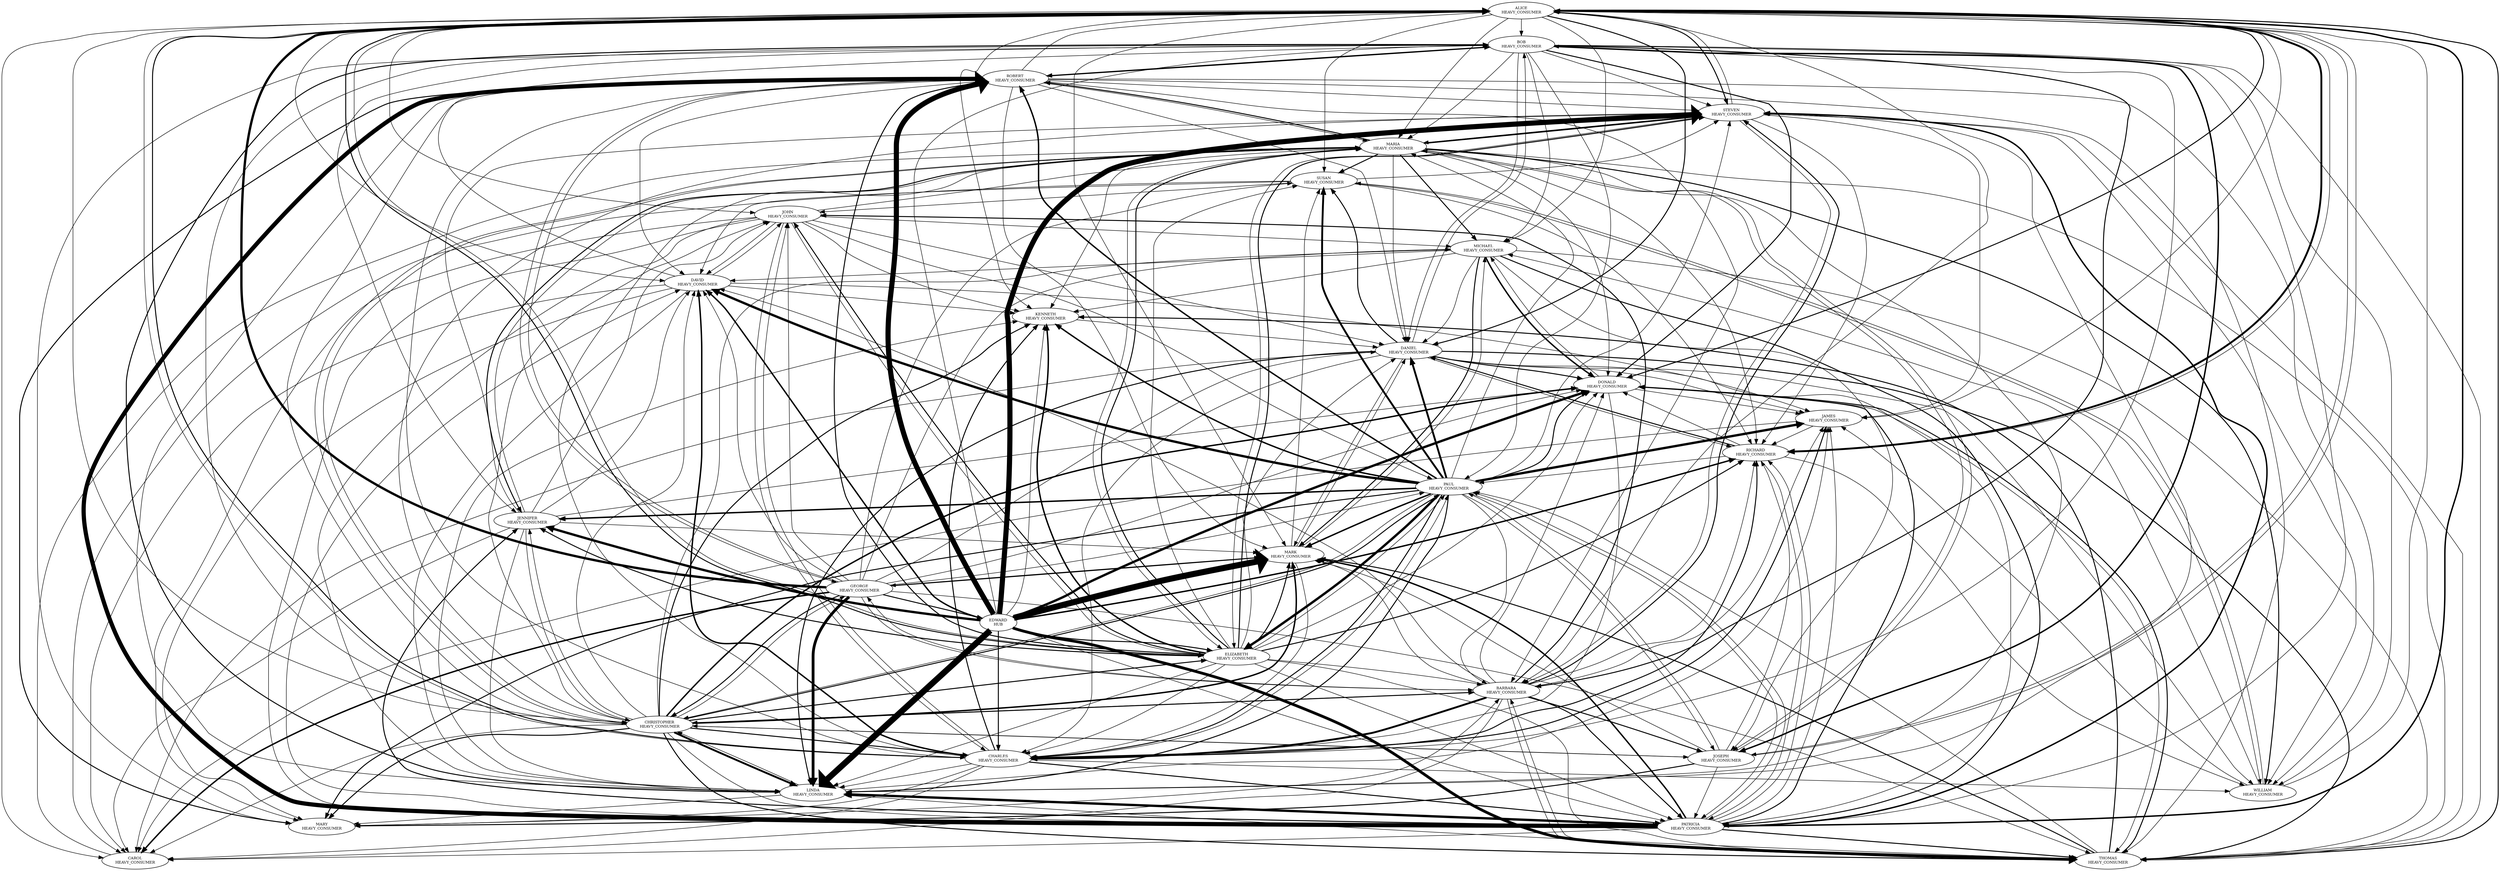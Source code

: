 // Template
digraph {
	overlap=false splines=true
	"0x65821BCB9F" [label="ALICE
HEAVY_CONSUMER" fontsize=8]
	"0x37E66AE048" [label="BOB
HEAVY_CONSUMER" fontsize=8]
	"0x77C6D63CB4" [label="CAROL
HEAVY_CONSUMER" fontsize=8]
	"0x2A914BE9D7" [label="JAMES
HEAVY_CONSUMER" fontsize=8]
	"0x8C4DF85A8B" [label="JOHN
HEAVY_CONSUMER" fontsize=8]
	"0x76CD9FB112" [label="ROBERT
HEAVY_CONSUMER" fontsize=8]
	"0x0F7AE0D78C" [label="MICHAEL
HEAVY_CONSUMER" fontsize=8]
	"0xDB93D89658" [label="MARY
HEAVY_CONSUMER" fontsize=8]
	"0xA2DE23F090" [label="WILLIAM
HEAVY_CONSUMER" fontsize=8]
	"0xA14700BD75" [label="DAVID
HEAVY_CONSUMER" fontsize=8]
	"0xF3797D93BD" [label="RICHARD
HEAVY_CONSUMER" fontsize=8]
	"0xF00A69D4E1" [label="CHARLES
HEAVY_CONSUMER" fontsize=8]
	"0xD326587013" [label="JOSEPH
HEAVY_CONSUMER" fontsize=8]
	"0xD1E50675CE" [label="THOMAS
HEAVY_CONSUMER" fontsize=8]
	"0x5F07C4F870" [label="PATRICIA
HEAVY_CONSUMER" fontsize=8]
	"0xF4C1BDB87E" [label="CHRISTOPHER
HEAVY_CONSUMER" fontsize=8]
	"0x5165A67115" [label="LINDA
HEAVY_CONSUMER" fontsize=8]
	"0x1EDE962931" [label="BARBARA
HEAVY_CONSUMER" fontsize=8]
	"0xE0BC50FB72" [label="DANIEL
HEAVY_CONSUMER" fontsize=8]
	"0x59EB72729F" [label="PAUL
HEAVY_CONSUMER" fontsize=8]
	"0x30C56435EC" [label="MARK
HEAVY_CONSUMER" fontsize=8]
	"0x84C38DE7E0" [label="ELIZABETH
HEAVY_CONSUMER" fontsize=8]
	"0x142A98418E" [label="DONALD
HEAVY_CONSUMER" fontsize=8]
	"0xA09343B71E" [label="JENNIFER
HEAVY_CONSUMER" fontsize=8]
	"0x35498CEA6F" [label="GEORGE
HEAVY_CONSUMER" fontsize=8]
	"0x7D6A355ED0" [label="MARIA
HEAVY_CONSUMER" fontsize=8]
	"0x0114DFC3AE" [label="KENNETH
HEAVY_CONSUMER" fontsize=8]
	"0xADC876AE7B" [label="SUSAN
HEAVY_CONSUMER" fontsize=8]
	"0x6AF6AA47E6" [label="STEVEN
HEAVY_CONSUMER" fontsize=8]
	"0x83CC1C4E7A" [label="EDWARD
HUB" fontsize=8]
	"0x83CC1C4E7A" -> "0xA14700BD75" [penwidth=3]
	"0x6AF6AA47E6" -> "0x84C38DE7E0" [penwidth=1]
	"0x84C38DE7E0" -> "0x142A98418E" [penwidth=1]
	"0x7D6A355ED0" -> "0xD1E50675CE" [penwidth=1]
	"0xF4C1BDB87E" -> "0x30C56435EC" [penwidth=3]
	"0x8C4DF85A8B" -> "0x5165A67115" [penwidth=1]
	"0x59EB72729F" -> "0x1EDE962931" [penwidth=1]
	"0xA2DE23F090" -> "0x2A914BE9D7" [penwidth=1]
	"0x5F07C4F870" -> "0xD1E50675CE" [penwidth=2]
	"0x65821BCB9F" -> "0xF00A69D4E1" [penwidth=1]
	"0x5F07C4F870" -> "0x65821BCB9F" [penwidth=3]
	"0xF4C1BDB87E" -> "0x37E66AE048" [penwidth=1]
	"0x84C38DE7E0" -> "0xD1E50675CE" [penwidth=1]
	"0x1EDE962931" -> "0x8C4DF85A8B" [penwidth=2]
	"0x83CC1C4E7A" -> "0x5165A67115" [penwidth=13]
	"0x83CC1C4E7A" -> "0x142A98418E" [penwidth=5]
	"0xA2DE23F090" -> "0x0F7AE0D78C" [penwidth=1]
	"0x76CD9FB112" -> "0x37E66AE048" [penwidth=2]
	"0x83CC1C4E7A" -> "0xA09343B71E" [penwidth=5]
	"0x59EB72729F" -> "0xA14700BD75" [penwidth=5]
	"0xE0BC50FB72" -> "0x30C56435EC" [penwidth=1]
	"0x76CD9FB112" -> "0x5165A67115" [penwidth=1]
	"0x37E66AE048" -> "0xD326587013" [penwidth=3]
	"0x35498CEA6F" -> "0x30C56435EC" [penwidth=2]
	"0x84C38DE7E0" -> "0x1EDE962931" [penwidth=1]
	"0xE0BC50FB72" -> "0xF00A69D4E1" [penwidth=1]
	"0x5F07C4F870" -> "0xA09343B71E" [penwidth=2]
	"0xDB93D89658" -> "0x1EDE962931" [penwidth=1]
	"0x35498CEA6F" -> "0x5165A67115" [penwidth=6]
	"0x35498CEA6F" -> "0xA14700BD75" [penwidth=1]
	"0x37E66AE048" -> "0x142A98418E" [penwidth=2]
	"0xA09343B71E" -> "0x5165A67115" [penwidth=1]
	"0x1EDE962931" -> "0x6AF6AA47E6" [penwidth=2]
	"0x59EB72729F" -> "0x2A914BE9D7" [penwidth=5]
	"0xF4C1BDB87E" -> "0xD1E50675CE" [penwidth=2]
	"0x83CC1C4E7A" -> "0x76CD9FB112" [penwidth=11]
	"0x35498CEA6F" -> "0x59EB72729F" [penwidth=1]
	"0x59EB72729F" -> "0x30C56435EC" [penwidth=3]
	"0x35498CEA6F" -> "0x76CD9FB112" [penwidth=1]
	"0x76CD9FB112" -> "0x1EDE962931" [penwidth=1]
	"0x35498CEA6F" -> "0x65821BCB9F" [penwidth=5]
	"0xF00A69D4E1" -> "0xDB93D89658" [penwidth=1]
	"0x37E66AE048" -> "0xD1E50675CE" [penwidth=1]
	"0x59EB72729F" -> "0xDB93D89658" [penwidth=2]
	"0xF4C1BDB87E" -> "0xF00A69D4E1" [penwidth=2]
	"0x65821BCB9F" -> "0xF4C1BDB87E" [penwidth=1]
	"0x65821BCB9F" -> "0xD1E50675CE" [penwidth=2]
	"0x1EDE962931" -> "0xF00A69D4E1" [penwidth=4]
	"0xF4C1BDB87E" -> "0x5165A67115" [penwidth=4]
	"0x65821BCB9F" -> "0x77C6D63CB4" [penwidth=1]
	"0x65821BCB9F" -> "0xF3797D93BD" [penwidth=4]
	"0x8C4DF85A8B" -> "0x0F7AE0D78C" [penwidth=1]
	"0x0F7AE0D78C" -> "0x5F07C4F870" [penwidth=2]
	"0x8C4DF85A8B" -> "0xE0BC50FB72" [penwidth=1]
	"0x8C4DF85A8B" -> "0x59EB72729F" [penwidth=1]
	"0xA14700BD75" -> "0x8C4DF85A8B" [penwidth=1]
	"0x83CC1C4E7A" -> "0x5F07C4F870" [penwidth=1]
	"0xA09343B71E" -> "0x6AF6AA47E6" [penwidth=1]
	"0x76CD9FB112" -> "0xDB93D89658" [penwidth=2]
	"0x7D6A355ED0" -> "0x0114DFC3AE" [penwidth=1]
	"0x1EDE962931" -> "0xD326587013" [penwidth=2]
	"0x35498CEA6F" -> "0x77C6D63CB4" [penwidth=3]
	"0x83CC1C4E7A" -> "0xD1E50675CE" [penwidth=6]
	"0xD326587013" -> "0xDB93D89658" [penwidth=2]
	"0x5165A67115" -> "0x37E66AE048" [penwidth=2]
	"0x65821BCB9F" -> "0x0114DFC3AE" [penwidth=1]
	"0x5F07C4F870" -> "0x76CD9FB112" [penwidth=9]
	"0xF4C1BDB87E" -> "0x142A98418E" [penwidth=3]
	"0xADC876AE7B" -> "0x6AF6AA47E6" [penwidth=1]
	"0x8C4DF85A8B" -> "0xF00A69D4E1" [penwidth=1]
	"0xD1E50675CE" -> "0x59EB72729F" [penwidth=1]
	"0x35498CEA6F" -> "0xF4C1BDB87E" [penwidth=2]
	"0x59EB72729F" -> "0x84C38DE7E0" [penwidth=5]
	"0x37E66AE048" -> "0xA2DE23F090" [penwidth=1]
	"0xF00A69D4E1" -> "0x5F07C4F870" [penwidth=2]
	"0xD326587013" -> "0x5F07C4F870" [penwidth=1]
	"0xD326587013" -> "0x30C56435EC" [penwidth=1]
	"0x65821BCB9F" -> "0xADC876AE7B" [penwidth=1]
	"0x59EB72729F" -> "0x142A98418E" [penwidth=2]
	"0x5F07C4F870" -> "0x77C6D63CB4" [penwidth=1]
	"0xE0BC50FB72" -> "0x5165A67115" [penwidth=2]
	"0x84C38DE7E0" -> "0x30C56435EC" [penwidth=2]
	"0xF00A69D4E1" -> "0x2A914BE9D7" [penwidth=2]
	"0x76CD9FB112" -> "0xD1E50675CE" [penwidth=1]
	"0xF4C1BDB87E" -> "0x76CD9FB112" [penwidth=1]
	"0xD326587013" -> "0x7D6A355ED0" [penwidth=1]
	"0x83CC1C4E7A" -> "0xF3797D93BD" [penwidth=3]
	"0x0F7AE0D78C" -> "0x30C56435EC" [penwidth=2]
	"0x84C38DE7E0" -> "0x8C4DF85A8B" [penwidth=2]
	"0xF3797D93BD" -> "0x142A98418E" [penwidth=1]
	"0x84C38DE7E0" -> "0x5F07C4F870" [penwidth=1]
	"0xF4C1BDB87E" -> "0x35498CEA6F" [penwidth=1]
	"0xF3797D93BD" -> "0xE0BC50FB72" [penwidth=2]
	"0xF4C1BDB87E" -> "0x8C4DF85A8B" [penwidth=1]
	"0x7D6A355ED0" -> "0x76CD9FB112" [penwidth=2]
	"0xE0BC50FB72" -> "0x142A98418E" [penwidth=2]
	"0xF3797D93BD" -> "0xA2DE23F090" [penwidth=1]
	"0x84C38DE7E0" -> "0x0114DFC3AE" [penwidth=3]
	"0x35498CEA6F" -> "0x8C4DF85A8B" [penwidth=1]
	"0x83CC1C4E7A" -> "0x6AF6AA47E6" [penwidth=11]
	"0x37E66AE048" -> "0x76CD9FB112" [penwidth=2]
	"0xA2DE23F090" -> "0x65821BCB9F" [penwidth=1]
	"0x59EB72729F" -> "0xF00A69D4E1" [penwidth=2]
	"0x83CC1C4E7A" -> "0x37E66AE048" [penwidth=1]
	"0x35498CEA6F" -> "0xD1E50675CE" [penwidth=1]
	"0x5165A67115" -> "0x0114DFC3AE" [penwidth=1]
	"0x5F07C4F870" -> "0x6AF6AA47E6" [penwidth=3]
	"0xA09343B71E" -> "0x7D6A355ED0" [penwidth=1]
	"0x142A98418E" -> "0x2A914BE9D7" [penwidth=1]
	"0x83CC1C4E7A" -> "0x30C56435EC" [penwidth=13]
	"0x7D6A355ED0" -> "0xF4C1BDB87E" [penwidth=1]
	"0x5165A67115" -> "0xF4C1BDB87E" [penwidth=1]
	"0x65821BCB9F" -> "0x37E66AE048" [penwidth=1]
	"0xE0BC50FB72" -> "0xD1E50675CE" [penwidth=2]
	"0xD1E50675CE" -> "0x30C56435EC" [penwidth=2]
	"0x7D6A355ED0" -> "0xA2DE23F090" [penwidth=2]
	"0xF00A69D4E1" -> "0xA14700BD75" [penwidth=3]
	"0xA2DE23F090" -> "0xADC876AE7B" [penwidth=1]
	"0xF4C1BDB87E" -> "0xDB93D89658" [penwidth=2]
	"0xADC876AE7B" -> "0xA14700BD75" [penwidth=1]
	"0x0F7AE0D78C" -> "0xE0BC50FB72" [penwidth=1]
	"0xA14700BD75" -> "0xDB93D89658" [penwidth=1]
	"0xF3797D93BD" -> "0x65821BCB9F" [penwidth=1]
	"0x84C38DE7E0" -> "0x76CD9FB112" [penwidth=2]
	"0x35498CEA6F" -> "0x83CC1C4E7A" [penwidth=2]
	"0x59EB72729F" -> "0x76CD9FB112" [penwidth=3]
	"0x1EDE962931" -> "0x5F07C4F870" [penwidth=2]
	"0xF00A69D4E1" -> "0x8C4DF85A8B" [penwidth=1]
	"0x8C4DF85A8B" -> "0x84C38DE7E0" [penwidth=1]
	"0x65821BCB9F" -> "0x84C38DE7E0" [penwidth=2]
	"0x5F07C4F870" -> "0x30C56435EC" [penwidth=3]
	"0x76CD9FB112" -> "0x6AF6AA47E6" [penwidth=1]
	"0xADC876AE7B" -> "0x8C4DF85A8B" [penwidth=1]
	"0xF4C1BDB87E" -> "0x0114DFC3AE" [penwidth=2]
	"0x65821BCB9F" -> "0x6AF6AA47E6" [penwidth=2]
	"0xA09343B71E" -> "0x142A98418E" [penwidth=1]
	"0x6AF6AA47E6" -> "0x7D6A355ED0" [penwidth=1]
	"0x30C56435EC" -> "0x35498CEA6F" [penwidth=1]
	"0x35498CEA6F" -> "0xE0BC50FB72" [penwidth=1]
	"0x6AF6AA47E6" -> "0xF3797D93BD" [penwidth=1]
	"0x83CC1C4E7A" -> "0x84C38DE7E0" [penwidth=2]
	"0x84C38DE7E0" -> "0x6AF6AA47E6" [penwidth=2]
	"0xF4C1BDB87E" -> "0xA09343B71E" [penwidth=1]
	"0x7D6A355ED0" -> "0xF3797D93BD" [penwidth=1]
	"0x1EDE962931" -> "0x35498CEA6F" [penwidth=1]
	"0xA09343B71E" -> "0x8C4DF85A8B" [penwidth=1]
	"0x35498CEA6F" -> "0x1EDE962931" [penwidth=1]
	"0xF4C1BDB87E" -> "0x59EB72729F" [penwidth=2]
	"0x65821BCB9F" -> "0x0F7AE0D78C" [penwidth=1]
	"0xA14700BD75" -> "0x77C6D63CB4" [penwidth=1]
	"0x59EB72729F" -> "0xE0BC50FB72" [penwidth=4]
	"0x37E66AE048" -> "0xE0BC50FB72" [penwidth=1]
	"0xD326587013" -> "0xF3797D93BD" [penwidth=1]
	"0x84C38DE7E0" -> "0x5165A67115" [penwidth=1]
	"0x37E66AE048" -> "0x1EDE962931" [penwidth=2]
	"0xD1E50675CE" -> "0x6AF6AA47E6" [penwidth=1]
	"0xF00A69D4E1" -> "0x76CD9FB112" [penwidth=1]
	"0x1EDE962931" -> "0x77C6D63CB4" [penwidth=1]
	"0x84C38DE7E0" -> "0xADC876AE7B" [penwidth=1]
	"0x7D6A355ED0" -> "0xADC876AE7B" [penwidth=2]
	"0x84C38DE7E0" -> "0xA09343B71E" [penwidth=2]
	"0x0F7AE0D78C" -> "0xD1E50675CE" [penwidth=1]
	"0x142A98418E" -> "0xF00A69D4E1" [penwidth=1]
	"0xE0BC50FB72" -> "0xADC876AE7B" [penwidth=2]
	"0xD1E50675CE" -> "0x0114DFC3AE" [penwidth=2]
	"0xA09343B71E" -> "0xA14700BD75" [penwidth=1]
	"0x7D6A355ED0" -> "0xA09343B71E" [penwidth=2]
	"0x5165A67115" -> "0x5F07C4F870" [penwidth=1]
	"0xA09343B71E" -> "0x30C56435EC" [penwidth=1]
	"0xF3797D93BD" -> "0x59EB72729F" [penwidth=1]
	"0x5F07C4F870" -> "0xF3797D93BD" [penwidth=1]
	"0xA09343B71E" -> "0xF4C1BDB87E" [penwidth=1]
	"0xF00A69D4E1" -> "0xF3797D93BD" [penwidth=2]
	"0xF00A69D4E1" -> "0x59EB72729F" [penwidth=1]
	"0xF00A69D4E1" -> "0x0114DFC3AE" [penwidth=2]
	"0x5165A67115" -> "0x2A914BE9D7" [penwidth=1]
	"0x59EB72729F" -> "0x0114DFC3AE" [penwidth=3]
	"0x65821BCB9F" -> "0xE0BC50FB72" [penwidth=2]
	"0x5F07C4F870" -> "0x5165A67115" [penwidth=5]
	"0x77C6D63CB4" -> "0x7D6A355ED0" [penwidth=1]
	"0x30C56435EC" -> "0xF00A69D4E1" [penwidth=1]
	"0x65821BCB9F" -> "0xA14700BD75" [penwidth=1]
	"0x65821BCB9F" -> "0x8C4DF85A8B" [penwidth=1]
	"0x65821BCB9F" -> "0x142A98418E" [penwidth=2]
	"0x84C38DE7E0" -> "0x7D6A355ED0" [penwidth=2]
	"0x35498CEA6F" -> "0x142A98418E" [penwidth=1]
	"0xADC876AE7B" -> "0xA2DE23F090" [penwidth=1]
	"0x76CD9FB112" -> "0x65821BCB9F" [penwidth=1]
	"0x65821BCB9F" -> "0x2A914BE9D7" [penwidth=1]
	"0xADC876AE7B" -> "0x77C6D63CB4" [penwidth=1]
	"0x76CD9FB112" -> "0xA14700BD75" [penwidth=1]
	"0x1EDE962931" -> "0x30C56435EC" [penwidth=1]
	"0xA14700BD75" -> "0x0114DFC3AE" [penwidth=1]
	"0xD326587013" -> "0x59EB72729F" [penwidth=1]
	"0x7D6A355ED0" -> "0x6AF6AA47E6" [penwidth=3]
	"0xD326587013" -> "0x65821BCB9F" [penwidth=1]
	"0xE0BC50FB72" -> "0xA2DE23F090" [penwidth=1]
	"0x37E66AE048" -> "0x6AF6AA47E6" [penwidth=1]
	"0xF00A69D4E1" -> "0x5165A67115" [penwidth=1]
	"0xD1E50675CE" -> "0x142A98418E" [penwidth=2]
	"0x5F07C4F870" -> "0xA14700BD75" [penwidth=1]
	"0xA09343B71E" -> "0x77C6D63CB4" [penwidth=1]
	"0x0114DFC3AE" -> "0xE0BC50FB72" [penwidth=1]
	"0x59EB72729F" -> "0xADC876AE7B" [penwidth=4]
	"0x65821BCB9F" -> "0x7D6A355ED0" [penwidth=1]
	"0xF4C1BDB87E" -> "0x6AF6AA47E6" [penwidth=1]
	"0x59EB72729F" -> "0x6AF6AA47E6" [penwidth=1]
	"0x6AF6AA47E6" -> "0xA2DE23F090" [penwidth=1]
	"0xD326587013" -> "0xF4C1BDB87E" [penwidth=1]
	"0x6AF6AA47E6" -> "0x2A914BE9D7" [penwidth=1]
	"0x1EDE962931" -> "0xD1E50675CE" [penwidth=1]
	"0xD1E50675CE" -> "0x5165A67115" [penwidth=1]
	"0x0F7AE0D78C" -> "0x142A98418E" [penwidth=3]
	"0x30C56435EC" -> "0x0F7AE0D78C" [penwidth=1]
	"0xF00A69D4E1" -> "0x77C6D63CB4" [penwidth=1]
	"0x59EB72729F" -> "0x7D6A355ED0" [penwidth=1]
	"0x1EDE962931" -> "0xF3797D93BD" [penwidth=1]
	"0xF4C1BDB87E" -> "0x1EDE962931" [penwidth=2]
	"0x59EB72729F" -> "0xA09343B71E" [penwidth=3]
	"0x83CC1C4E7A" -> "0xF00A69D4E1" [penwidth=2]
	"0xF00A69D4E1" -> "0x37E66AE048" [penwidth=1]
	"0xF00A69D4E1" -> "0xA2DE23F090" [penwidth=1]
	"0x35498CEA6F" -> "0xADC876AE7B" [penwidth=1]
	"0xF4C1BDB87E" -> "0x0F7AE0D78C" [penwidth=1]
	"0x7D6A355ED0" -> "0x0F7AE0D78C" [penwidth=2]
	"0x8C4DF85A8B" -> "0xA14700BD75" [penwidth=1]
	"0xF00A69D4E1" -> "0x65821BCB9F" [penwidth=2]
	"0xE0BC50FB72" -> "0x37E66AE048" [penwidth=1]
	"0xE0BC50FB72" -> "0xF3797D93BD" [penwidth=1]
	"0x1EDE962931" -> "0x142A98418E" [penwidth=1]
	"0x6AF6AA47E6" -> "0x1EDE962931" [penwidth=1]
	"0x30C56435EC" -> "0xADC876AE7B" [penwidth=1]
	"0x76CD9FB112" -> "0x30C56435EC" [penwidth=1]
	"0x59EB72729F" -> "0xF4C1BDB87E" [penwidth=1]
	"0x59EB72729F" -> "0xD326587013" [penwidth=1]
	"0x5165A67115" -> "0x6AF6AA47E6" [penwidth=1]
	"0xA14700BD75" -> "0x37E66AE048" [penwidth=1]
	"0x37E66AE048" -> "0x5F07C4F870" [penwidth=1]
	"0x0F7AE0D78C" -> "0xD326587013" [penwidth=1]
	"0x84C38DE7E0" -> "0xE0BC50FB72" [penwidth=1]
	"0x8C4DF85A8B" -> "0x7D6A355ED0" [penwidth=1]
	"0xA14700BD75" -> "0x5165A67115" [penwidth=1]
	"0x1EDE962931" -> "0xA14700BD75" [penwidth=1]
	"0x37E66AE048" -> "0xDB93D89658" [penwidth=1]
	"0x37E66AE048" -> "0x0F7AE0D78C" [penwidth=1]
	"0x5165A67115" -> "0xDB93D89658" [penwidth=1]
	"0x5F07C4F870" -> "0x142A98418E" [penwidth=2]
	"0x142A98418E" -> "0x0F7AE0D78C" [penwidth=1]
	"0x5F07C4F870" -> "0x59EB72729F" [penwidth=1]
	"0x76CD9FB112" -> "0xA2DE23F090" [penwidth=1]
	"0x7D6A355ED0" -> "0x5165A67115" [penwidth=1]
	"0x35498CEA6F" -> "0x0F7AE0D78C" [penwidth=1]
	"0x2A914BE9D7" -> "0xF3797D93BD" [penwidth=1]
	"0xF4C1BDB87E" -> "0x5F07C4F870" [penwidth=1]
	"0x59EB72729F" -> "0x5165A67115" [penwidth=2]
	"0x7D6A355ED0" -> "0xF00A69D4E1" [penwidth=1]
	"0x65821BCB9F" -> "0x1EDE962931" [penwidth=1]
	"0x0F7AE0D78C" -> "0xA14700BD75" [penwidth=1]
	"0x59EB72729F" -> "0x5F07C4F870" [penwidth=1]
	"0x37E66AE048" -> "0xA09343B71E" [penwidth=1]
	"0x6AF6AA47E6" -> "0x65821BCB9F" [penwidth=1]
	"0xE0BC50FB72" -> "0x77C6D63CB4" [penwidth=1]
	"0xE0BC50FB72" -> "0x5F07C4F870" [penwidth=1]
	"0x84C38DE7E0" -> "0x65821BCB9F" [penwidth=1]
	"0x7D6A355ED0" -> "0xD326587013" [penwidth=1]
	"0x84C38DE7E0" -> "0xF3797D93BD" [penwidth=2]
	"0x7D6A355ED0" -> "0x84C38DE7E0" [penwidth=1]
	"0xF4C1BDB87E" -> "0xD326587013" [penwidth=1]
	"0xF4C1BDB87E" -> "0x84C38DE7E0" [penwidth=2]
	"0x76CD9FB112" -> "0x35498CEA6F" [penwidth=1]
	"0xD1E50675CE" -> "0x1EDE962931" [penwidth=1]
	"0x142A98418E" -> "0xD1E50675CE" [penwidth=1]
	"0x76CD9FB112" -> "0x7D6A355ED0" [penwidth=1]
	"0x37E66AE048" -> "0x59EB72729F" [penwidth=1]
	"0x84C38DE7E0" -> "0xF00A69D4E1" [penwidth=1]
	"0x2A914BE9D7" -> "0x77C6D63CB4" [penwidth=1]
	"0xE0BC50FB72" -> "0x2A914BE9D7" [penwidth=1]
	"0x7D6A355ED0" -> "0x142A98418E" [penwidth=1]
	"0x0F7AE0D78C" -> "0x0114DFC3AE" [penwidth=1]
	"0x65821BCB9F" -> "0x30C56435EC" [penwidth=1]
	"0x30C56435EC" -> "0xE0BC50FB72" [penwidth=1]
	"0x84C38DE7E0" -> "0x59EB72729F" [penwidth=1]
	"0xF4C1BDB87E" -> "0x7D6A355ED0" [penwidth=1]
	"0x83CC1C4E7A" -> "0x0114DFC3AE" [penwidth=1]
	"0xA14700BD75" -> "0x2A914BE9D7" [penwidth=1]
	"0x1EDE962931" -> "0xF4C1BDB87E" [penwidth=1]
	"0xF4C1BDB87E" -> "0xA14700BD75" [penwidth=1]
	"0x5F07C4F870" -> "0x2A914BE9D7" [penwidth=1]
	"0x65821BCB9F" -> "0xD326587013" [penwidth=1]
	"0xF3797D93BD" -> "0x5F07C4F870" [penwidth=1]
	"0x37E66AE048" -> "0x7D6A355ED0" [penwidth=1]
	"0x8C4DF85A8B" -> "0x5F07C4F870" [penwidth=1]
	"0xF4C1BDB87E" -> "0x77C6D63CB4" [penwidth=1]
	"0x1EDE962931" -> "0x2A914BE9D7" [penwidth=1]
	"0x7D6A355ED0" -> "0xE0BC50FB72" [penwidth=1]
	"0x8C4DF85A8B" -> "0x0114DFC3AE" [penwidth=1]
	"0x76CD9FB112" -> "0xE0BC50FB72" [penwidth=1]
	"0x8C4DF85A8B" -> "0xDB93D89658" [penwidth=1]
	"0xADC876AE7B" -> "0xF3797D93BD" [penwidth=1]
}
